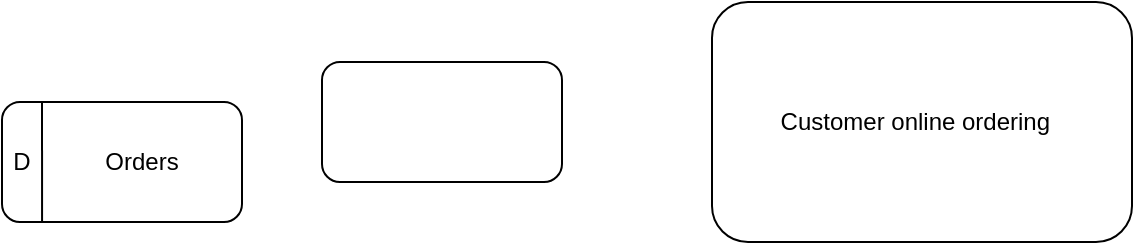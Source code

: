 <mxfile version="18.1.2" type="github">
  <diagram id="bfzW_d-6oRnT0RZYZXPe" name="Page-1">
    <mxGraphModel dx="2062" dy="1097" grid="1" gridSize="10" guides="1" tooltips="1" connect="1" arrows="1" fold="1" page="1" pageScale="1" pageWidth="850" pageHeight="1100" math="0" shadow="0">
      <root>
        <mxCell id="0" />
        <mxCell id="1" parent="0" />
        <mxCell id="19ECKn68sFGcYvQ7kJFy-39" value="Customer online ordering&amp;nbsp;&amp;nbsp;" style="rounded=1;whiteSpace=wrap;html=1;" vertex="1" parent="1">
          <mxGeometry x="545" y="10" width="210" height="120" as="geometry" />
        </mxCell>
        <mxCell id="19ECKn68sFGcYvQ7kJFy-40" value="" style="rounded=1;whiteSpace=wrap;html=1;" vertex="1" parent="1">
          <mxGeometry x="350" y="40" width="120" height="60" as="geometry" />
        </mxCell>
        <mxCell id="19ECKn68sFGcYvQ7kJFy-41" value="" style="rounded=1;whiteSpace=wrap;html=1;" vertex="1" parent="1">
          <mxGeometry x="190" y="60" width="120" height="60" as="geometry" />
        </mxCell>
        <mxCell id="19ECKn68sFGcYvQ7kJFy-42" value="" style="endArrow=none;html=1;rounded=0;exitX=0.167;exitY=1;exitDx=0;exitDy=0;exitPerimeter=0;" edge="1" parent="1" source="19ECKn68sFGcYvQ7kJFy-41">
          <mxGeometry width="50" height="50" relative="1" as="geometry">
            <mxPoint x="180" y="110" as="sourcePoint" />
            <mxPoint x="210" y="60" as="targetPoint" />
          </mxGeometry>
        </mxCell>
        <mxCell id="19ECKn68sFGcYvQ7kJFy-43" value="D" style="text;html=1;strokeColor=none;fillColor=none;align=center;verticalAlign=middle;whiteSpace=wrap;rounded=0;" vertex="1" parent="1">
          <mxGeometry x="190" y="75" width="20" height="30" as="geometry" />
        </mxCell>
        <mxCell id="19ECKn68sFGcYvQ7kJFy-44" value="Orders" style="text;html=1;strokeColor=none;fillColor=none;align=center;verticalAlign=middle;whiteSpace=wrap;rounded=0;" vertex="1" parent="1">
          <mxGeometry x="210" y="75" width="100" height="30" as="geometry" />
        </mxCell>
      </root>
    </mxGraphModel>
  </diagram>
</mxfile>
